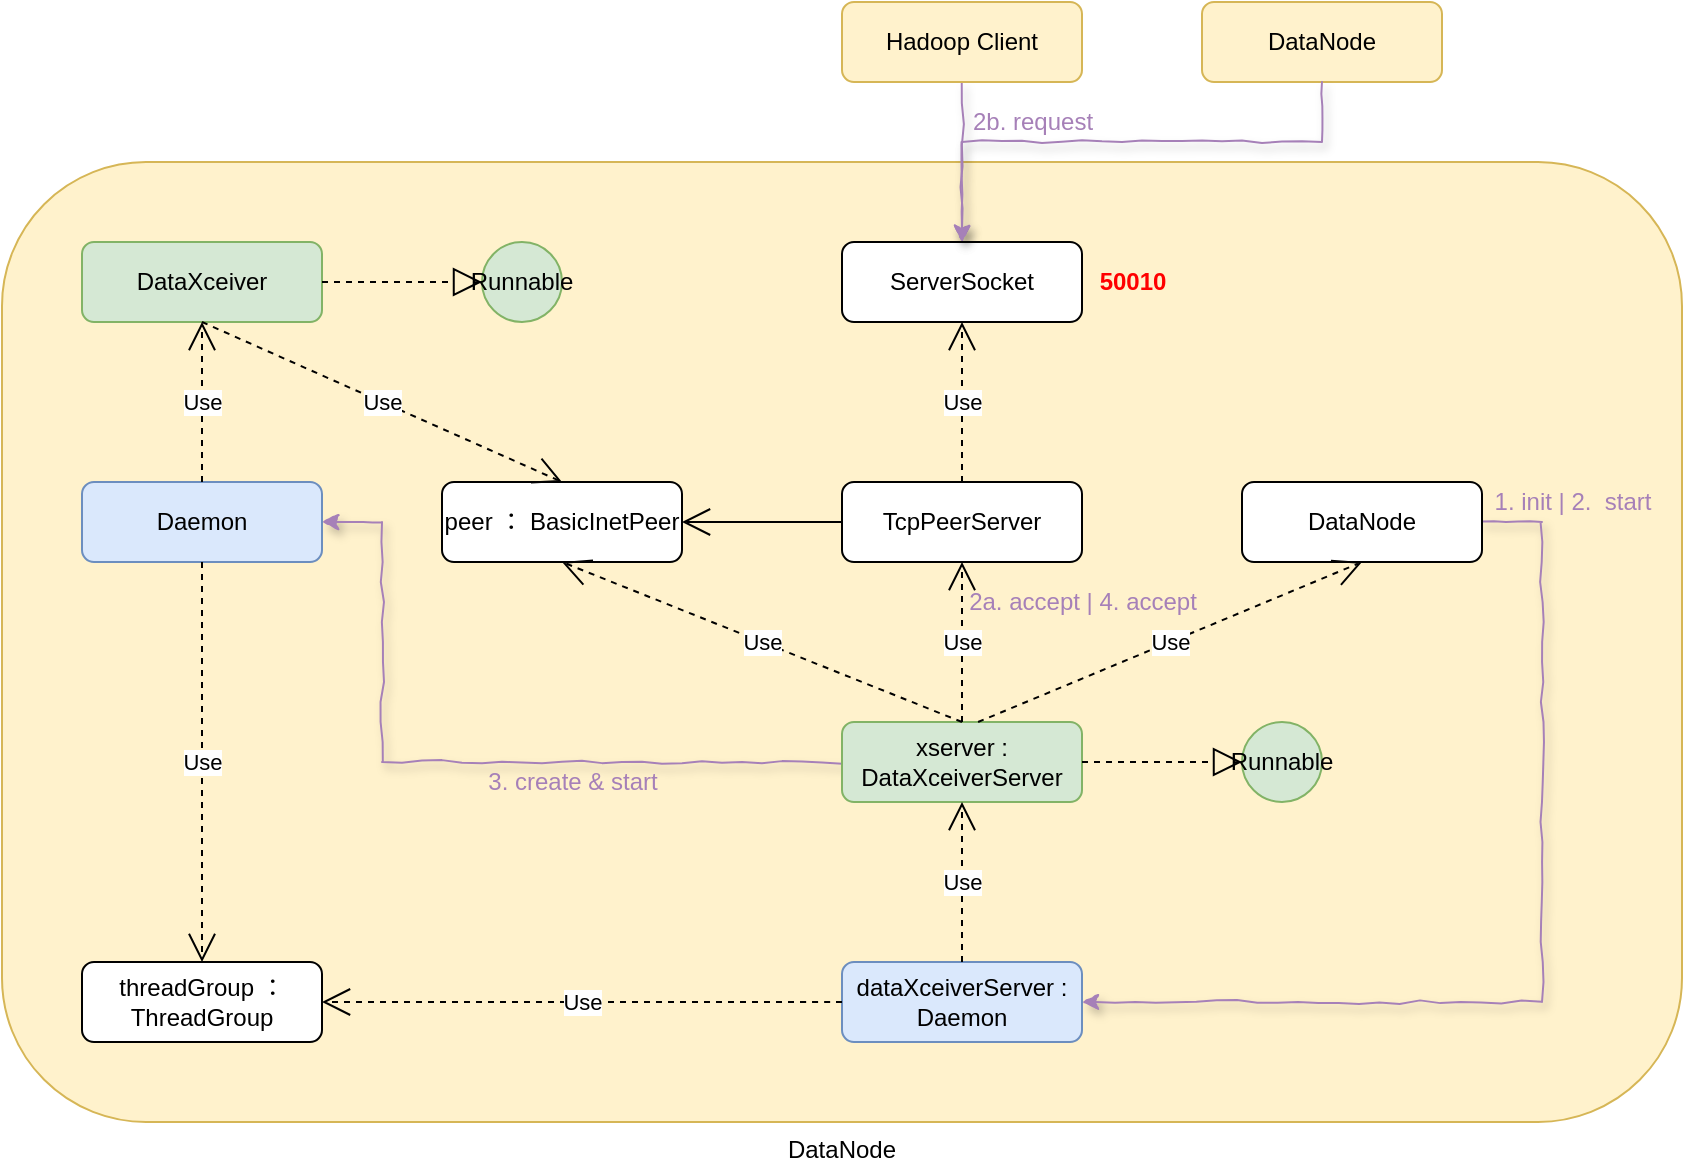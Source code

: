<mxfile version="12.4.2" type="device" pages="1"><diagram id="UXIt7eXolE5jFYr3CnTX" name="第 1 页"><mxGraphModel dx="1106" dy="830" grid="1" gridSize="10" guides="1" tooltips="1" connect="1" arrows="1" fold="1" page="1" pageScale="1" pageWidth="827" pageHeight="1169" math="0" shadow="0"><root><mxCell id="0"/><mxCell id="1" parent="0"/><mxCell id="uFRtV2ynEf719znd0jUc-22" value="DataNode" style="rounded=1;whiteSpace=wrap;html=1;fillColor=#fff2cc;strokeColor=#d6b656;labelPosition=center;verticalLabelPosition=bottom;align=center;verticalAlign=top;fontColor=#000000;" parent="1" vertex="1"><mxGeometry x="40" y="240" width="840" height="480" as="geometry"/></mxCell><mxCell id="uFRtV2ynEf719znd0jUc-5" value="TcpPeerServer" style="rounded=1;whiteSpace=wrap;html=1;fontColor=#000000;" parent="1" vertex="1"><mxGeometry x="460" y="400" width="120" height="40" as="geometry"/></mxCell><mxCell id="uFRtV2ynEf719znd0jUc-40" style="edgeStyle=orthogonalEdgeStyle;rounded=0;orthogonalLoop=1;jettySize=auto;html=1;entryX=1;entryY=0.5;entryDx=0;entryDy=0;strokeColor=#A680B8;fontColor=#A680B8;comic=1;shadow=1;" parent="1" source="uFRtV2ynEf719znd0jUc-6" target="uFRtV2ynEf719znd0jUc-30" edge="1"><mxGeometry relative="1" as="geometry"><Array as="points"><mxPoint x="230" y="540"/><mxPoint x="230" y="420"/></Array></mxGeometry></mxCell><mxCell id="uFRtV2ynEf719znd0jUc-6" value="xserver : DataXceiverServer" style="rounded=1;whiteSpace=wrap;html=1;fillColor=#d5e8d4;strokeColor=#82b366;fontColor=#000000;" parent="1" vertex="1"><mxGeometry x="460" y="520" width="120" height="40" as="geometry"/></mxCell><mxCell id="uFRtV2ynEf719znd0jUc-7" value="Use" style="endArrow=open;endSize=12;dashed=1;html=1;exitX=0.5;exitY=0;exitDx=0;exitDy=0;entryX=0.5;entryY=1;entryDx=0;entryDy=0;fontColor=#000000;" parent="1" source="uFRtV2ynEf719znd0jUc-6" target="uFRtV2ynEf719znd0jUc-5" edge="1"><mxGeometry width="160" relative="1" as="geometry"><mxPoint x="460" y="540" as="sourcePoint"/><mxPoint x="620" y="540" as="targetPoint"/></mxGeometry></mxCell><mxCell id="uFRtV2ynEf719znd0jUc-16" style="edgeStyle=orthogonalEdgeStyle;rounded=0;orthogonalLoop=1;jettySize=auto;html=1;entryX=1;entryY=0.5;entryDx=0;entryDy=0;strokeColor=#A680B8;fontColor=#000000;comic=1;shadow=1;" parent="1" source="uFRtV2ynEf719znd0jUc-8" target="uFRtV2ynEf719znd0jUc-10" edge="1"><mxGeometry relative="1" as="geometry"><Array as="points"><mxPoint x="810" y="420"/><mxPoint x="810" y="660"/></Array></mxGeometry></mxCell><mxCell id="uFRtV2ynEf719znd0jUc-8" value="DataNode" style="rounded=1;whiteSpace=wrap;html=1;fontColor=#000000;" parent="1" vertex="1"><mxGeometry x="660" y="400" width="120" height="40" as="geometry"/></mxCell><mxCell id="uFRtV2ynEf719znd0jUc-9" value="Use" style="endArrow=open;endSize=12;dashed=1;html=1;exitX=0.567;exitY=0;exitDx=0;exitDy=0;entryX=0.5;entryY=1;entryDx=0;entryDy=0;exitPerimeter=0;fontColor=#000000;" parent="1" source="uFRtV2ynEf719znd0jUc-6" target="uFRtV2ynEf719znd0jUc-8" edge="1"><mxGeometry width="160" relative="1" as="geometry"><mxPoint x="530" y="530" as="sourcePoint"/><mxPoint x="530" y="450" as="targetPoint"/></mxGeometry></mxCell><mxCell id="uFRtV2ynEf719znd0jUc-10" value="&lt;span style=&quot;white-space: nowrap&quot;&gt;dataXceiverServer&amp;nbsp;&lt;/span&gt;: Daemon" style="rounded=1;whiteSpace=wrap;html=1;fillColor=#dae8fc;strokeColor=#6c8ebf;fontColor=#000000;" parent="1" vertex="1"><mxGeometry x="460" y="640" width="120" height="40" as="geometry"/></mxCell><mxCell id="uFRtV2ynEf719znd0jUc-12" value="threadGroup ： ThreadGroup" style="rounded=1;whiteSpace=wrap;html=1;fontColor=#000000;" parent="1" vertex="1"><mxGeometry x="80" y="640" width="120" height="40" as="geometry"/></mxCell><mxCell id="uFRtV2ynEf719znd0jUc-13" value="Use" style="endArrow=open;endSize=12;dashed=1;html=1;exitX=0.5;exitY=0;exitDx=0;exitDy=0;entryX=0.5;entryY=1;entryDx=0;entryDy=0;fontColor=#000000;" parent="1" source="uFRtV2ynEf719znd0jUc-10" target="uFRtV2ynEf719znd0jUc-6" edge="1"><mxGeometry width="160" relative="1" as="geometry"><mxPoint x="460" y="700" as="sourcePoint"/><mxPoint x="620" y="700" as="targetPoint"/></mxGeometry></mxCell><mxCell id="uFRtV2ynEf719znd0jUc-15" value="Use" style="endArrow=open;endSize=12;dashed=1;html=1;entryX=1;entryY=0.5;entryDx=0;entryDy=0;fontColor=#000000;" parent="1" target="uFRtV2ynEf719znd0jUc-12" edge="1"><mxGeometry width="160" relative="1" as="geometry"><mxPoint x="460" y="660" as="sourcePoint"/><mxPoint x="530" y="570" as="targetPoint"/><Array as="points"><mxPoint x="450" y="660"/></Array></mxGeometry></mxCell><mxCell id="uFRtV2ynEf719znd0jUc-18" value="Runnable" style="ellipse;whiteSpace=wrap;html=1;aspect=fixed;fillColor=#d5e8d4;strokeColor=#82b366;fontColor=#000000;" parent="1" vertex="1"><mxGeometry x="660" y="520" width="40" height="40" as="geometry"/></mxCell><mxCell id="uFRtV2ynEf719znd0jUc-19" value="" style="endArrow=block;dashed=1;endFill=0;endSize=12;html=1;exitX=1;exitY=0.5;exitDx=0;exitDy=0;entryX=0;entryY=0.5;entryDx=0;entryDy=0;fontColor=#000000;" parent="1" source="uFRtV2ynEf719znd0jUc-6" target="uFRtV2ynEf719znd0jUc-18" edge="1"><mxGeometry width="160" relative="1" as="geometry"><mxPoint x="260" y="700" as="sourcePoint"/><mxPoint x="420" y="700" as="targetPoint"/></mxGeometry></mxCell><mxCell id="uFRtV2ynEf719znd0jUc-20" value="ServerSocket" style="rounded=1;whiteSpace=wrap;html=1;fontColor=#000000;" parent="1" vertex="1"><mxGeometry x="460" y="280" width="120" height="40" as="geometry"/></mxCell><mxCell id="uFRtV2ynEf719znd0jUc-21" value="Use" style="endArrow=open;endSize=12;dashed=1;html=1;exitX=0.5;exitY=0;exitDx=0;exitDy=0;fontColor=#000000;" parent="1" source="uFRtV2ynEf719znd0jUc-5" target="uFRtV2ynEf719znd0jUc-20" edge="1"><mxGeometry width="160" relative="1" as="geometry"><mxPoint x="260" y="700" as="sourcePoint"/><mxPoint x="420" y="700" as="targetPoint"/></mxGeometry></mxCell><mxCell id="uFRtV2ynEf719znd0jUc-24" style="edgeStyle=orthogonalEdgeStyle;rounded=0;orthogonalLoop=1;jettySize=auto;html=1;fontColor=#000000;strokeColor=#A680B8;comic=1;shadow=1;" parent="1" source="uFRtV2ynEf719znd0jUc-23" target="uFRtV2ynEf719znd0jUc-20" edge="1"><mxGeometry relative="1" as="geometry"/></mxCell><mxCell id="uFRtV2ynEf719znd0jUc-23" value="Hadoop Client" style="rounded=1;whiteSpace=wrap;html=1;fillColor=#fff2cc;strokeColor=#d6b656;" parent="1" vertex="1"><mxGeometry x="460" y="160" width="120" height="40" as="geometry"/></mxCell><mxCell id="uFRtV2ynEf719znd0jUc-25" value="2b. request" style="text;html=1;align=center;verticalAlign=middle;resizable=0;points=[];;autosize=1;fontColor=#A680B8;" parent="1" vertex="1"><mxGeometry x="515" y="210" width="80" height="20" as="geometry"/></mxCell><mxCell id="uFRtV2ynEf719znd0jUc-26" value="1. init | 2.&amp;nbsp; start" style="text;html=1;align=center;verticalAlign=middle;resizable=0;points=[];;autosize=1;fontColor=#A680B8;comic=0;" parent="1" vertex="1"><mxGeometry x="780" y="400" width="90" height="20" as="geometry"/></mxCell><mxCell id="uFRtV2ynEf719znd0jUc-27" value="peer ： BasicInetPeer" style="rounded=1;whiteSpace=wrap;html=1;fontColor=#000000;" parent="1" vertex="1"><mxGeometry x="260" y="400" width="120" height="40" as="geometry"/></mxCell><mxCell id="uFRtV2ynEf719znd0jUc-29" value="2a. accept | 4. accept" style="text;html=1;align=center;verticalAlign=middle;resizable=0;points=[];;autosize=1;fontColor=#A680B8;" parent="1" vertex="1"><mxGeometry x="515" y="450" width="130" height="20" as="geometry"/></mxCell><mxCell id="uFRtV2ynEf719znd0jUc-30" value="Daemon" style="rounded=1;whiteSpace=wrap;html=1;fillColor=#dae8fc;strokeColor=#6c8ebf;fontColor=#000000;" parent="1" vertex="1"><mxGeometry x="80" y="400" width="120" height="40" as="geometry"/></mxCell><mxCell id="uFRtV2ynEf719znd0jUc-31" value="Use" style="endArrow=open;endSize=12;dashed=1;html=1;exitX=0.5;exitY=1;exitDx=0;exitDy=0;entryX=0.5;entryY=0;entryDx=0;entryDy=0;fontColor=#000000;" parent="1" source="uFRtV2ynEf719znd0jUc-30" target="uFRtV2ynEf719znd0jUc-12" edge="1"><mxGeometry width="160" relative="1" as="geometry"><mxPoint x="530" y="650" as="sourcePoint"/><mxPoint x="330" y="570" as="targetPoint"/></mxGeometry></mxCell><mxCell id="uFRtV2ynEf719znd0jUc-33" value="DataXceiver" style="rounded=1;whiteSpace=wrap;html=1;fillColor=#d5e8d4;strokeColor=#82b366;fontColor=#000000;" parent="1" vertex="1"><mxGeometry x="80" y="280" width="120" height="40" as="geometry"/></mxCell><mxCell id="uFRtV2ynEf719znd0jUc-34" value="Runnable" style="ellipse;whiteSpace=wrap;html=1;aspect=fixed;fillColor=#d5e8d4;strokeColor=#82b366;fontColor=#000000;" parent="1" vertex="1"><mxGeometry x="280" y="280" width="40" height="40" as="geometry"/></mxCell><mxCell id="uFRtV2ynEf719znd0jUc-35" value="" style="endArrow=block;dashed=1;endFill=0;endSize=12;html=1;exitX=1;exitY=0.5;exitDx=0;exitDy=0;entryX=0;entryY=0.5;entryDx=0;entryDy=0;fontColor=#000000;" parent="1" source="uFRtV2ynEf719znd0jUc-33" target="uFRtV2ynEf719znd0jUc-34" edge="1"><mxGeometry width="160" relative="1" as="geometry"><mxPoint x="-120" y="490" as="sourcePoint"/><mxPoint x="40" y="490" as="targetPoint"/></mxGeometry></mxCell><mxCell id="uFRtV2ynEf719znd0jUc-36" value="Use" style="endArrow=open;endSize=12;dashed=1;html=1;exitX=0.5;exitY=1;exitDx=0;exitDy=0;entryX=0.5;entryY=0;entryDx=0;entryDy=0;fontColor=#000000;" parent="1" source="uFRtV2ynEf719znd0jUc-33" target="uFRtV2ynEf719znd0jUc-27" edge="1"><mxGeometry width="160" relative="1" as="geometry"><mxPoint x="150" y="450" as="sourcePoint"/><mxPoint x="330" y="530" as="targetPoint"/></mxGeometry></mxCell><mxCell id="uFRtV2ynEf719znd0jUc-37" value="Use" style="endArrow=open;endSize=12;dashed=1;html=1;exitX=0.5;exitY=0;exitDx=0;exitDy=0;entryX=0.5;entryY=1;entryDx=0;entryDy=0;fontColor=#000000;" parent="1" source="uFRtV2ynEf719znd0jUc-30" target="uFRtV2ynEf719znd0jUc-33" edge="1"><mxGeometry width="160" relative="1" as="geometry"><mxPoint x="150" y="450" as="sourcePoint"/><mxPoint x="140" y="350" as="targetPoint"/></mxGeometry></mxCell><mxCell id="uFRtV2ynEf719znd0jUc-39" value="Use" style="endArrow=open;endSize=12;dashed=1;html=1;exitX=0.5;exitY=0;exitDx=0;exitDy=0;entryX=0.5;entryY=1;entryDx=0;entryDy=0;fontColor=#000000;" parent="1" source="uFRtV2ynEf719znd0jUc-6" target="uFRtV2ynEf719znd0jUc-27" edge="1"><mxGeometry width="160" relative="1" as="geometry"><mxPoint x="150" y="450" as="sourcePoint"/><mxPoint x="150" y="650" as="targetPoint"/></mxGeometry></mxCell><mxCell id="uFRtV2ynEf719znd0jUc-41" value="3. create &amp;amp; start" style="text;html=1;align=center;verticalAlign=middle;resizable=0;points=[];;autosize=1;fontColor=#A680B8;" parent="1" vertex="1"><mxGeometry x="275" y="540" width="100" height="20" as="geometry"/></mxCell><mxCell id="uFRtV2ynEf719znd0jUc-42" value="50010" style="text;html=1;align=center;verticalAlign=middle;resizable=0;points=[];;autosize=1;fontColor=#FF0000;fontStyle=1" parent="1" vertex="1"><mxGeometry x="580" y="290" width="50" height="20" as="geometry"/></mxCell><mxCell id="uFRtV2ynEf719znd0jUc-43" value="" style="endArrow=open;endFill=1;endSize=12;html=1;strokeColor=#000000;fontColor=#FF0000;" parent="1" target="uFRtV2ynEf719znd0jUc-27" edge="1"><mxGeometry width="160" relative="1" as="geometry"><mxPoint x="460" y="420" as="sourcePoint"/><mxPoint x="620" y="420" as="targetPoint"/></mxGeometry></mxCell><mxCell id="zXB1UpJMC2vtJY2yaLu7-1" value="DataNode" style="rounded=1;whiteSpace=wrap;html=1;fillColor=#fff2cc;strokeColor=#d6b656;" vertex="1" parent="1"><mxGeometry x="640" y="160" width="120" height="40" as="geometry"/></mxCell><mxCell id="zXB1UpJMC2vtJY2yaLu7-2" style="edgeStyle=orthogonalEdgeStyle;rounded=0;orthogonalLoop=1;jettySize=auto;html=1;fontColor=#000000;strokeColor=#A680B8;comic=1;shadow=1;exitX=0.5;exitY=1;exitDx=0;exitDy=0;" edge="1" parent="1" source="zXB1UpJMC2vtJY2yaLu7-1"><mxGeometry relative="1" as="geometry"><mxPoint x="530" y="210" as="sourcePoint"/><mxPoint x="520" y="280" as="targetPoint"/><Array as="points"><mxPoint x="700" y="230"/><mxPoint x="520" y="230"/></Array></mxGeometry></mxCell></root></mxGraphModel></diagram></mxfile>